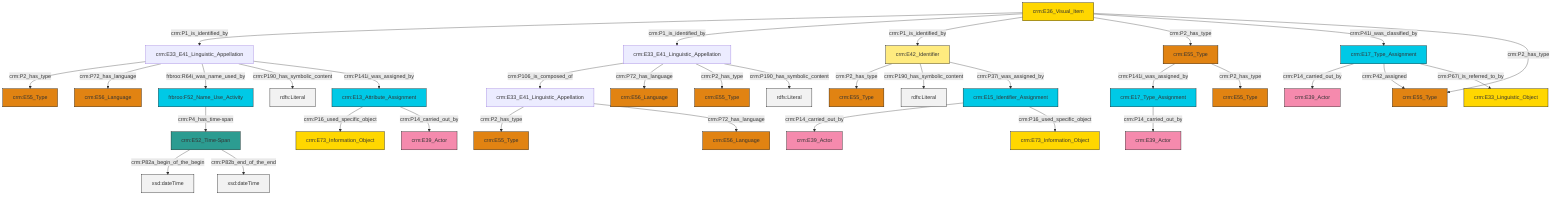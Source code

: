 graph TD
classDef Literal fill:#f2f2f2,stroke:#000000;
classDef CRM_Entity fill:#FFFFFF,stroke:#000000;
classDef Temporal_Entity fill:#00C9E6, stroke:#000000;
classDef Type fill:#E18312, stroke:#000000;
classDef Time-Span fill:#2C9C91, stroke:#000000;
classDef Appellation fill:#FFEB7F, stroke:#000000;
classDef Place fill:#008836, stroke:#000000;
classDef Persistent_Item fill:#B266B2, stroke:#000000;
classDef Conceptual_Object fill:#FFD700, stroke:#000000;
classDef Physical_Thing fill:#D2B48C, stroke:#000000;
classDef Actor fill:#f58aad, stroke:#000000;
classDef PC_Classes fill:#4ce600, stroke:#000000;
classDef Multi fill:#cccccc,stroke:#000000;

2["crm:E13_Attribute_Assignment"]:::Temporal_Entity -->|crm:P16_used_specific_object| 3["crm:E73_Information_Object"]:::Conceptual_Object
6["crm:E33_E41_Linguistic_Appellation"]:::Default -->|crm:P106_is_composed_of| 7["crm:E33_E41_Linguistic_Appellation"]:::Default
8["crm:E42_Identifier"]:::Appellation -->|crm:P2_has_type| 9["crm:E55_Type"]:::Type
6["crm:E33_E41_Linguistic_Appellation"]:::Default -->|crm:P72_has_language| 12["crm:E56_Language"]:::Type
15["crm:E17_Type_Assignment"]:::Temporal_Entity -->|crm:P14_carried_out_by| 16["crm:E39_Actor"]:::Actor
19["crm:E36_Visual_Item"]:::Conceptual_Object -->|crm:P1_is_identified_by| 13["crm:E33_E41_Linguistic_Appellation"]:::Default
17["crm:E17_Type_Assignment"]:::Temporal_Entity -->|crm:P14_carried_out_by| 4["crm:E39_Actor"]:::Actor
13["crm:E33_E41_Linguistic_Appellation"]:::Default -->|crm:P2_has_type| 10["crm:E55_Type"]:::Type
19["crm:E36_Visual_Item"]:::Conceptual_Object -->|crm:P1_is_identified_by| 6["crm:E33_E41_Linguistic_Appellation"]:::Default
13["crm:E33_E41_Linguistic_Appellation"]:::Default -->|crm:P72_has_language| 24["crm:E56_Language"]:::Type
7["crm:E33_E41_Linguistic_Appellation"]:::Default -->|crm:P2_has_type| 25["crm:E55_Type"]:::Type
26["crm:E52_Time-Span"]:::Time-Span -->|crm:P82a_begin_of_the_begin| 27[xsd:dateTime]:::Literal
2["crm:E13_Attribute_Assignment"]:::Temporal_Entity -->|crm:P14_carried_out_by| 28["crm:E39_Actor"]:::Actor
8["crm:E42_Identifier"]:::Appellation -->|crm:P190_has_symbolic_content| 39[rdfs:Literal]:::Literal
19["crm:E36_Visual_Item"]:::Conceptual_Object -->|crm:P1_is_identified_by| 8["crm:E42_Identifier"]:::Appellation
6["crm:E33_E41_Linguistic_Appellation"]:::Default -->|crm:P2_has_type| 0["crm:E55_Type"]:::Type
13["crm:E33_E41_Linguistic_Appellation"]:::Default -->|frbroo:R64i_was_name_used_by| 22["frbroo:F52_Name_Use_Activity"]:::Temporal_Entity
15["crm:E17_Type_Assignment"]:::Temporal_Entity -->|crm:P42_assigned| 42["crm:E55_Type"]:::Type
15["crm:E17_Type_Assignment"]:::Temporal_Entity -->|crm:P67i_is_referred_to_by| 43["crm:E33_Linguistic_Object"]:::Conceptual_Object
13["crm:E33_E41_Linguistic_Appellation"]:::Default -->|crm:P190_has_symbolic_content| 44[rdfs:Literal]:::Literal
8["crm:E42_Identifier"]:::Appellation -->|crm:P37i_was_assigned_by| 29["crm:E15_Identifier_Assignment"]:::Temporal_Entity
7["crm:E33_E41_Linguistic_Appellation"]:::Default -->|crm:P72_has_language| 46["crm:E56_Language"]:::Type
22["frbroo:F52_Name_Use_Activity"]:::Temporal_Entity -->|crm:P4_has_time-span| 26["crm:E52_Time-Span"]:::Time-Span
13["crm:E33_E41_Linguistic_Appellation"]:::Default -->|crm:P141i_was_assigned_by| 2["crm:E13_Attribute_Assignment"]:::Temporal_Entity
29["crm:E15_Identifier_Assignment"]:::Temporal_Entity -->|crm:P14_carried_out_by| 33["crm:E39_Actor"]:::Actor
26["crm:E52_Time-Span"]:::Time-Span -->|crm:P82b_end_of_the_end| 50[xsd:dateTime]:::Literal
6["crm:E33_E41_Linguistic_Appellation"]:::Default -->|crm:P190_has_symbolic_content| 55[rdfs:Literal]:::Literal
19["crm:E36_Visual_Item"]:::Conceptual_Object -->|crm:P2_has_type| 36["crm:E55_Type"]:::Type
19["crm:E36_Visual_Item"]:::Conceptual_Object -->|crm:P41i_was_classified_by| 15["crm:E17_Type_Assignment"]:::Temporal_Entity
36["crm:E55_Type"]:::Type -->|crm:P141i_was_assigned_by| 17["crm:E17_Type_Assignment"]:::Temporal_Entity
19["crm:E36_Visual_Item"]:::Conceptual_Object -->|crm:P2_has_type| 42["crm:E55_Type"]:::Type
36["crm:E55_Type"]:::Type -->|crm:P2_has_type| 51["crm:E55_Type"]:::Type
29["crm:E15_Identifier_Assignment"]:::Temporal_Entity -->|crm:P16_used_specific_object| 57["crm:E73_Information_Object"]:::Conceptual_Object